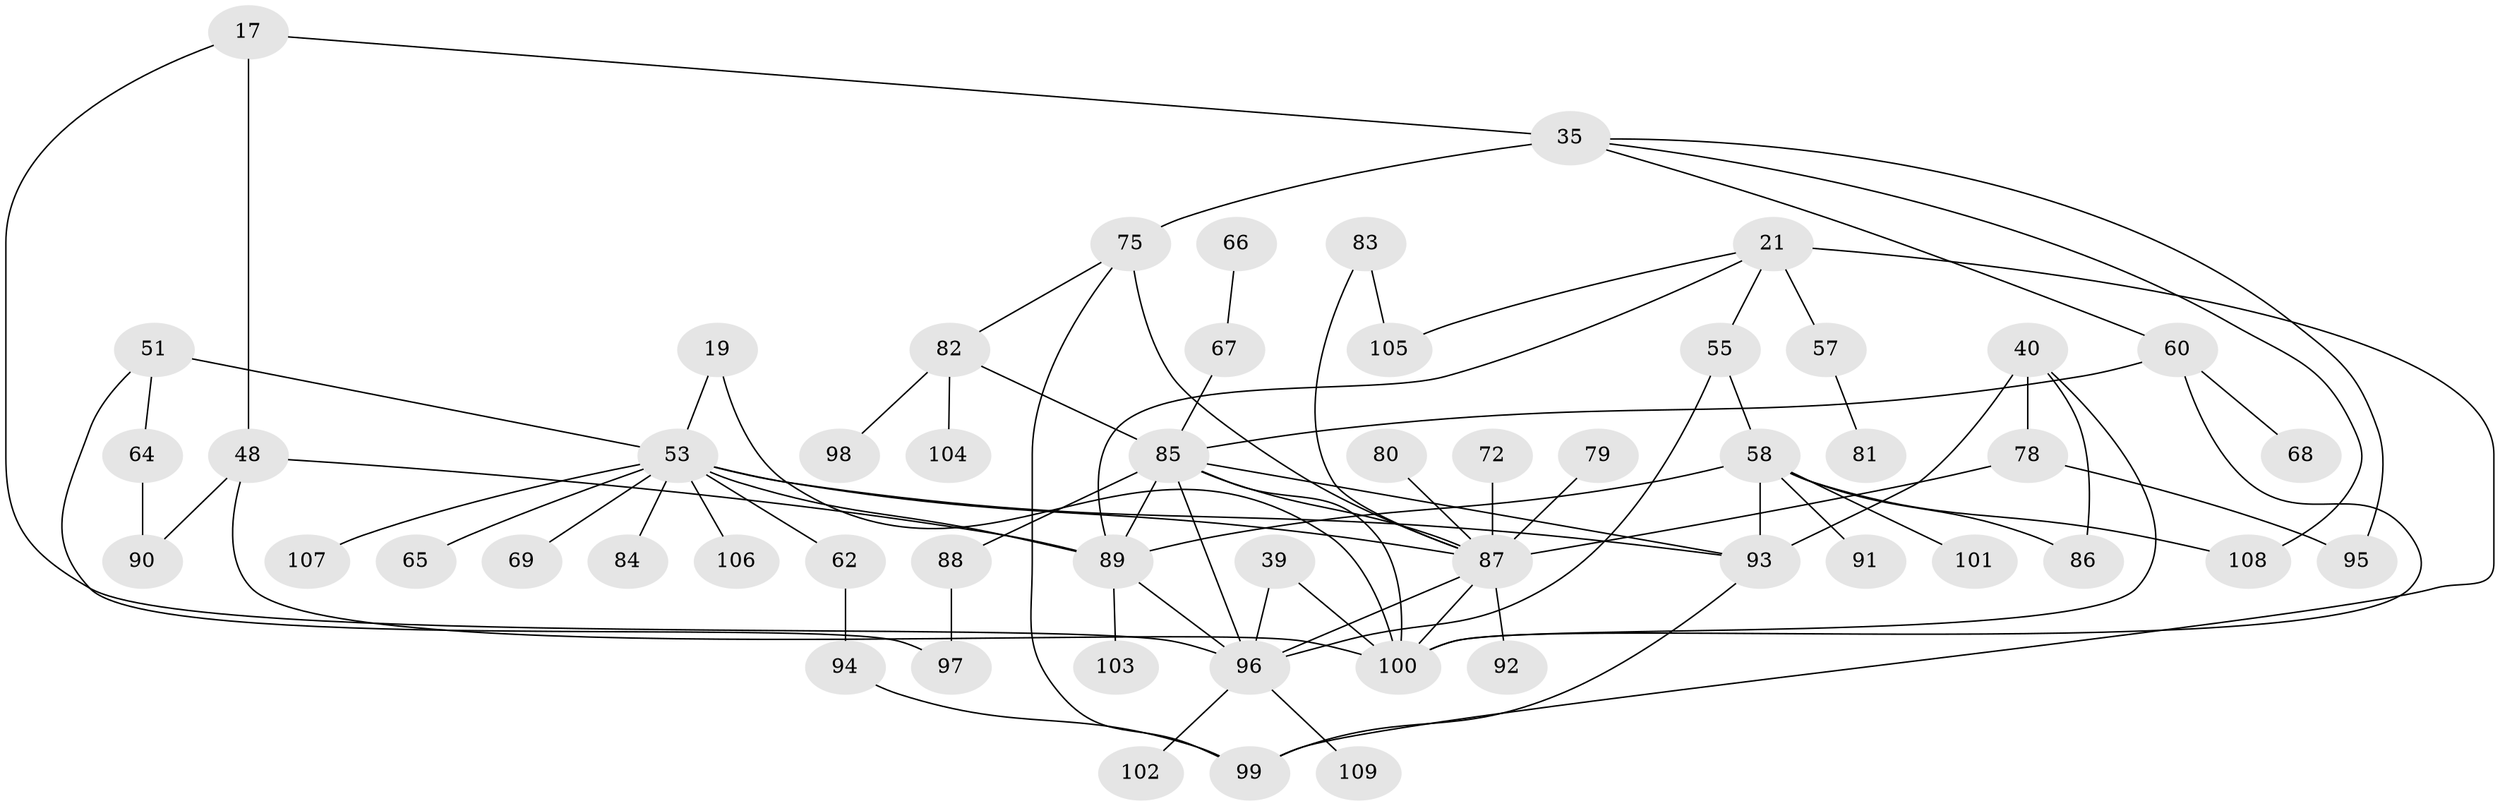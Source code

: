 // original degree distribution, {3: 0.21100917431192662, 4: 0.11926605504587157, 5: 0.045871559633027525, 7: 0.027522935779816515, 9: 0.009174311926605505, 2: 0.3486238532110092, 6: 0.05504587155963303, 1: 0.1834862385321101}
// Generated by graph-tools (version 1.1) at 2025/41/03/09/25 04:41:15]
// undirected, 54 vertices, 80 edges
graph export_dot {
graph [start="1"]
  node [color=gray90,style=filled];
  17;
  19;
  21;
  35;
  39;
  40;
  48 [super="+14"];
  51 [super="+26"];
  53 [super="+37"];
  55 [super="+33"];
  57 [super="+32"];
  58 [super="+25+34"];
  60;
  62 [super="+20"];
  64;
  65 [super="+24"];
  66;
  67 [super="+50"];
  68;
  69 [super="+49"];
  72;
  75 [super="+46"];
  78 [super="+41"];
  79;
  80;
  81;
  82 [super="+77"];
  83 [super="+44"];
  84;
  85 [super="+74+11+59"];
  86;
  87 [super="+43+76"];
  88;
  89 [super="+15+23+4"];
  90 [super="+61"];
  91;
  92;
  93 [super="+71"];
  94;
  95 [super="+45"];
  96 [super="+8+38+6+3"];
  97;
  98;
  99;
  100 [super="+36+73+70"];
  101;
  102;
  103 [super="+30"];
  104;
  105;
  106;
  107;
  108;
  109;
  17 -- 35;
  17 -- 48;
  17 -- 96;
  19 -- 100;
  19 -- 53;
  21 -- 57 [weight=2];
  21 -- 99;
  21 -- 105;
  21 -- 55;
  21 -- 89;
  35 -- 60;
  35 -- 75 [weight=2];
  35 -- 95;
  35 -- 108;
  39 -- 100;
  39 -- 96;
  40 -- 86;
  40 -- 78 [weight=2];
  40 -- 100;
  40 -- 93;
  48 -- 89 [weight=3];
  48 -- 90 [weight=2];
  48 -- 100 [weight=2];
  51 -- 64;
  51 -- 97;
  51 -- 53 [weight=2];
  53 -- 87 [weight=2];
  53 -- 89 [weight=2];
  53 -- 106;
  53 -- 107;
  53 -- 84;
  53 -- 93;
  53 -- 62;
  53 -- 65;
  53 -- 69;
  55 -- 96 [weight=2];
  55 -- 58 [weight=2];
  57 -- 81;
  58 -- 101;
  58 -- 89 [weight=2];
  58 -- 91;
  58 -- 86;
  58 -- 108;
  58 -- 93;
  60 -- 68;
  60 -- 100;
  60 -- 85;
  62 -- 94;
  64 -- 90;
  66 -- 67;
  67 -- 85 [weight=2];
  72 -- 87;
  75 -- 99;
  75 -- 82;
  75 -- 87;
  78 -- 87;
  78 -- 95;
  79 -- 87;
  80 -- 87;
  82 -- 104;
  82 -- 98;
  82 -- 85;
  83 -- 105;
  83 -- 87;
  85 -- 100;
  85 -- 89 [weight=2];
  85 -- 96 [weight=3];
  85 -- 87;
  85 -- 88;
  85 -- 93;
  87 -- 96 [weight=2];
  87 -- 92;
  87 -- 100 [weight=2];
  88 -- 97;
  89 -- 96;
  89 -- 103;
  93 -- 99;
  94 -- 99;
  96 -- 102;
  96 -- 109;
}
